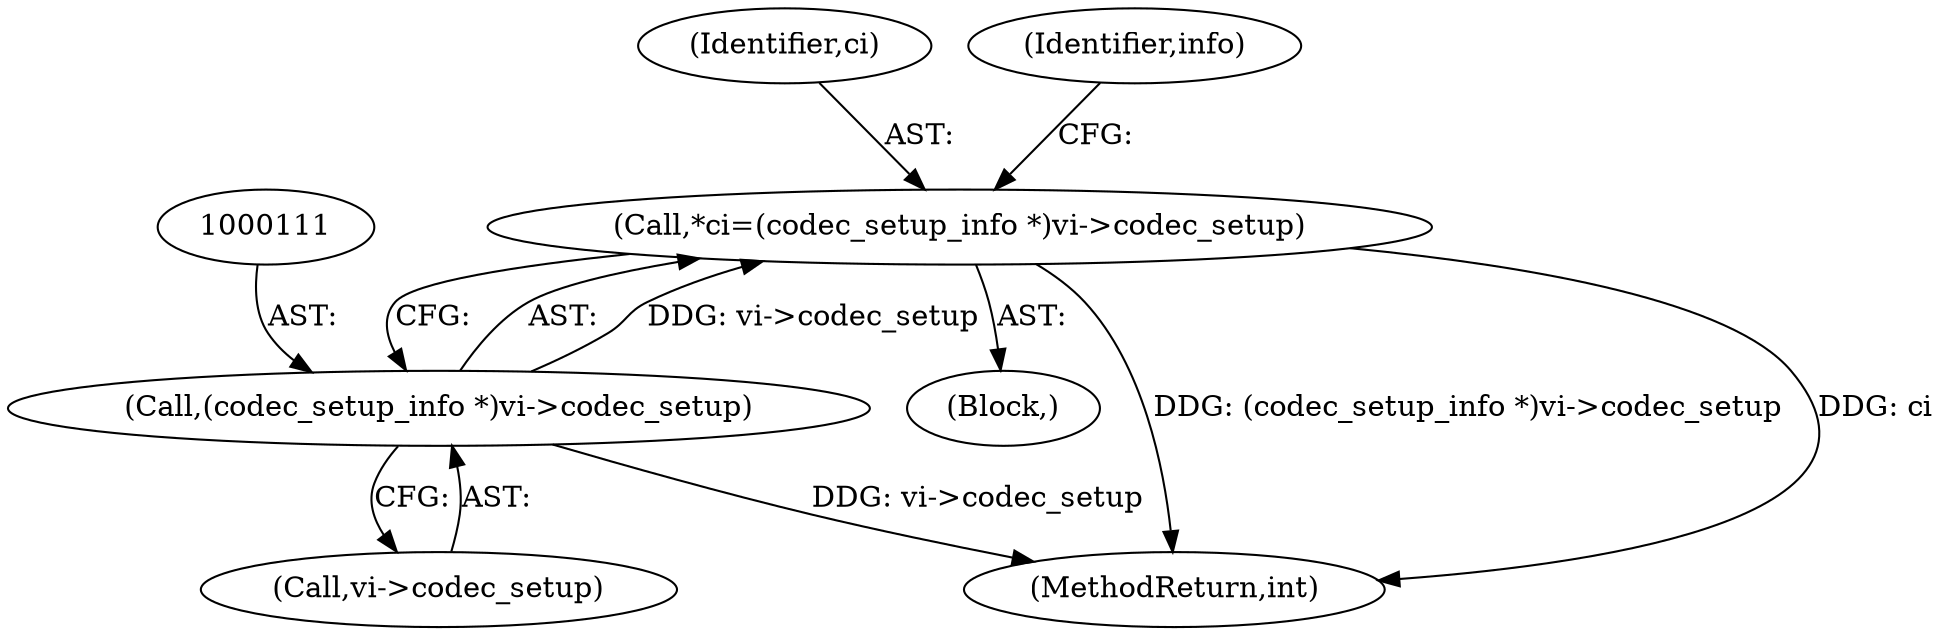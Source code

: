 digraph "0_Android_659030a2e80c38fb8da0a4eb68695349eec6778b_0@pointer" {
"1000108" [label="(Call,*ci=(codec_setup_info *)vi->codec_setup)"];
"1000110" [label="(Call,(codec_setup_info *)vi->codec_setup)"];
"1000109" [label="(Identifier,ci)"];
"1000108" [label="(Call,*ci=(codec_setup_info *)vi->codec_setup)"];
"1000104" [label="(Block,)"];
"1000112" [label="(Call,vi->codec_setup)"];
"1000110" [label="(Call,(codec_setup_info *)vi->codec_setup)"];
"1000116" [label="(Identifier,info)"];
"1000356" [label="(MethodReturn,int)"];
"1000108" -> "1000104"  [label="AST: "];
"1000108" -> "1000110"  [label="CFG: "];
"1000109" -> "1000108"  [label="AST: "];
"1000110" -> "1000108"  [label="AST: "];
"1000116" -> "1000108"  [label="CFG: "];
"1000108" -> "1000356"  [label="DDG: (codec_setup_info *)vi->codec_setup"];
"1000108" -> "1000356"  [label="DDG: ci"];
"1000110" -> "1000108"  [label="DDG: vi->codec_setup"];
"1000110" -> "1000112"  [label="CFG: "];
"1000111" -> "1000110"  [label="AST: "];
"1000112" -> "1000110"  [label="AST: "];
"1000110" -> "1000356"  [label="DDG: vi->codec_setup"];
}
